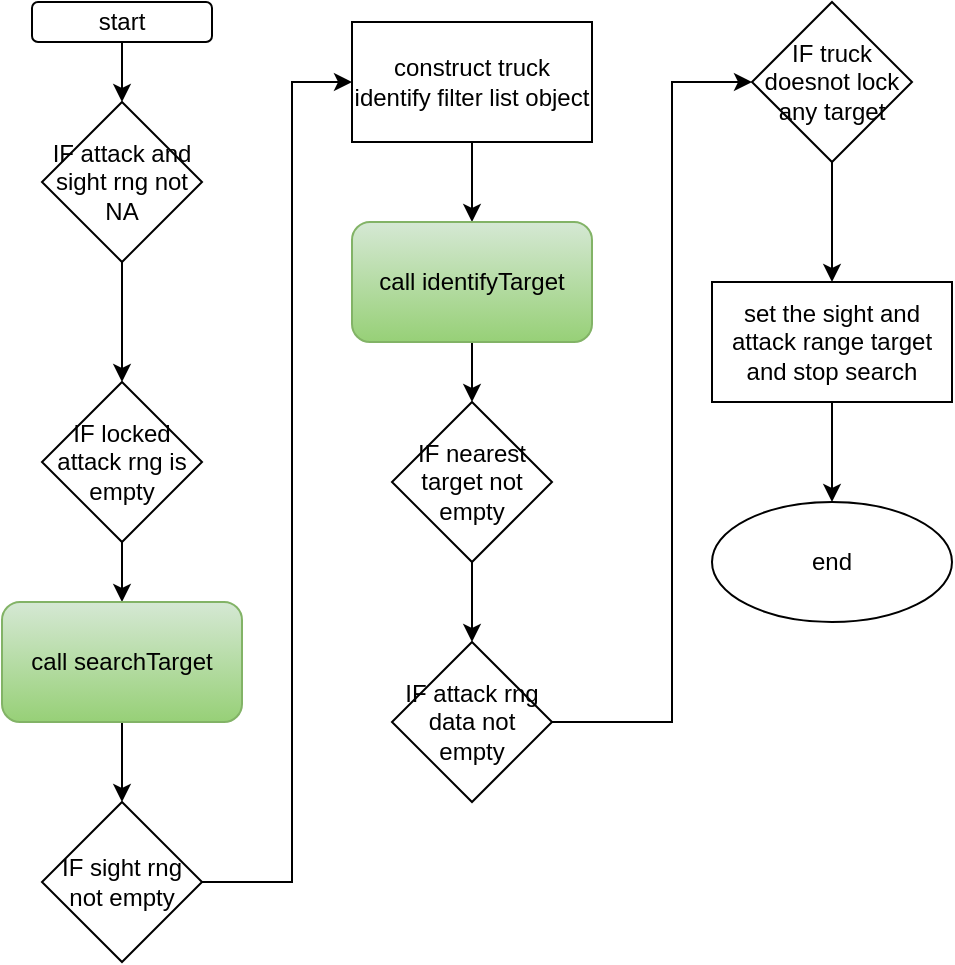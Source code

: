 <mxfile version="17.5.0" type="github">
  <diagram id="nBlTiAQr5lRcIrWAX9Rl" name="Page-1">
    <mxGraphModel dx="1038" dy="579" grid="1" gridSize="10" guides="1" tooltips="1" connect="1" arrows="1" fold="1" page="1" pageScale="1" pageWidth="850" pageHeight="1100" math="0" shadow="0">
      <root>
        <mxCell id="0" />
        <mxCell id="1" parent="0" />
        <mxCell id="kHeKk0gD_qZ5hJ97OodY-4" value="" style="edgeStyle=orthogonalEdgeStyle;rounded=0;orthogonalLoop=1;jettySize=auto;html=1;" edge="1" parent="1" source="kHeKk0gD_qZ5hJ97OodY-1" target="kHeKk0gD_qZ5hJ97OodY-3">
          <mxGeometry relative="1" as="geometry" />
        </mxCell>
        <mxCell id="kHeKk0gD_qZ5hJ97OodY-1" value="start" style="rounded=1;whiteSpace=wrap;html=1;" vertex="1" parent="1">
          <mxGeometry x="80" y="30" width="90" height="20" as="geometry" />
        </mxCell>
        <mxCell id="kHeKk0gD_qZ5hJ97OodY-6" value="" style="edgeStyle=orthogonalEdgeStyle;rounded=0;orthogonalLoop=1;jettySize=auto;html=1;" edge="1" parent="1" source="kHeKk0gD_qZ5hJ97OodY-3" target="kHeKk0gD_qZ5hJ97OodY-5">
          <mxGeometry relative="1" as="geometry" />
        </mxCell>
        <mxCell id="kHeKk0gD_qZ5hJ97OodY-3" value="IF attack and sight rng not NA" style="rhombus;whiteSpace=wrap;html=1;" vertex="1" parent="1">
          <mxGeometry x="85" y="80" width="80" height="80" as="geometry" />
        </mxCell>
        <mxCell id="kHeKk0gD_qZ5hJ97OodY-9" value="" style="edgeStyle=orthogonalEdgeStyle;rounded=0;orthogonalLoop=1;jettySize=auto;html=1;" edge="1" parent="1" source="kHeKk0gD_qZ5hJ97OodY-5" target="kHeKk0gD_qZ5hJ97OodY-7">
          <mxGeometry relative="1" as="geometry" />
        </mxCell>
        <mxCell id="kHeKk0gD_qZ5hJ97OodY-5" value="IF locked attack rng is empty" style="rhombus;whiteSpace=wrap;html=1;" vertex="1" parent="1">
          <mxGeometry x="85" y="220" width="80" height="80" as="geometry" />
        </mxCell>
        <mxCell id="kHeKk0gD_qZ5hJ97OodY-11" value="" style="edgeStyle=orthogonalEdgeStyle;rounded=0;orthogonalLoop=1;jettySize=auto;html=1;" edge="1" parent="1" source="kHeKk0gD_qZ5hJ97OodY-7" target="kHeKk0gD_qZ5hJ97OodY-10">
          <mxGeometry relative="1" as="geometry" />
        </mxCell>
        <mxCell id="kHeKk0gD_qZ5hJ97OodY-7" value="call&amp;nbsp;searchTarget" style="rounded=1;whiteSpace=wrap;html=1;fillColor=#d5e8d4;gradientColor=#97d077;strokeColor=#82b366;" vertex="1" parent="1">
          <mxGeometry x="65" y="330" width="120" height="60" as="geometry" />
        </mxCell>
        <mxCell id="kHeKk0gD_qZ5hJ97OodY-13" value="" style="edgeStyle=orthogonalEdgeStyle;rounded=0;orthogonalLoop=1;jettySize=auto;html=1;" edge="1" parent="1" source="kHeKk0gD_qZ5hJ97OodY-10" target="kHeKk0gD_qZ5hJ97OodY-12">
          <mxGeometry relative="1" as="geometry">
            <Array as="points">
              <mxPoint x="210" y="470" />
              <mxPoint x="210" y="70" />
            </Array>
          </mxGeometry>
        </mxCell>
        <mxCell id="kHeKk0gD_qZ5hJ97OodY-10" value="IF sight rng not empty" style="rhombus;whiteSpace=wrap;html=1;" vertex="1" parent="1">
          <mxGeometry x="85" y="430" width="80" height="80" as="geometry" />
        </mxCell>
        <mxCell id="kHeKk0gD_qZ5hJ97OodY-15" value="" style="edgeStyle=orthogonalEdgeStyle;rounded=0;orthogonalLoop=1;jettySize=auto;html=1;" edge="1" parent="1" source="kHeKk0gD_qZ5hJ97OodY-12" target="kHeKk0gD_qZ5hJ97OodY-14">
          <mxGeometry relative="1" as="geometry" />
        </mxCell>
        <mxCell id="kHeKk0gD_qZ5hJ97OodY-12" value="construct truck identify filter list object" style="whiteSpace=wrap;html=1;" vertex="1" parent="1">
          <mxGeometry x="240" y="40" width="120" height="60" as="geometry" />
        </mxCell>
        <mxCell id="kHeKk0gD_qZ5hJ97OodY-17" value="" style="edgeStyle=orthogonalEdgeStyle;rounded=0;orthogonalLoop=1;jettySize=auto;html=1;" edge="1" parent="1" source="kHeKk0gD_qZ5hJ97OodY-14" target="kHeKk0gD_qZ5hJ97OodY-16">
          <mxGeometry relative="1" as="geometry" />
        </mxCell>
        <mxCell id="kHeKk0gD_qZ5hJ97OodY-14" value="call&amp;nbsp;identifyTarget" style="rounded=1;whiteSpace=wrap;html=1;fillColor=#d5e8d4;gradientColor=#97d077;strokeColor=#82b366;" vertex="1" parent="1">
          <mxGeometry x="240" y="140" width="120" height="60" as="geometry" />
        </mxCell>
        <mxCell id="kHeKk0gD_qZ5hJ97OodY-19" value="" style="edgeStyle=orthogonalEdgeStyle;rounded=0;orthogonalLoop=1;jettySize=auto;html=1;" edge="1" parent="1" source="kHeKk0gD_qZ5hJ97OodY-16" target="kHeKk0gD_qZ5hJ97OodY-18">
          <mxGeometry relative="1" as="geometry" />
        </mxCell>
        <mxCell id="kHeKk0gD_qZ5hJ97OodY-16" value="IF nearest target not empty" style="rhombus;whiteSpace=wrap;html=1;" vertex="1" parent="1">
          <mxGeometry x="260" y="230" width="80" height="80" as="geometry" />
        </mxCell>
        <mxCell id="kHeKk0gD_qZ5hJ97OodY-21" value="" style="edgeStyle=orthogonalEdgeStyle;rounded=0;orthogonalLoop=1;jettySize=auto;html=1;" edge="1" parent="1" source="kHeKk0gD_qZ5hJ97OodY-18" target="kHeKk0gD_qZ5hJ97OodY-20">
          <mxGeometry relative="1" as="geometry">
            <Array as="points">
              <mxPoint x="400" y="390" />
              <mxPoint x="400" y="70" />
            </Array>
          </mxGeometry>
        </mxCell>
        <mxCell id="kHeKk0gD_qZ5hJ97OodY-18" value="IF attack rng data not empty" style="rhombus;whiteSpace=wrap;html=1;" vertex="1" parent="1">
          <mxGeometry x="260" y="350" width="80" height="80" as="geometry" />
        </mxCell>
        <mxCell id="kHeKk0gD_qZ5hJ97OodY-23" value="" style="edgeStyle=orthogonalEdgeStyle;rounded=0;orthogonalLoop=1;jettySize=auto;html=1;" edge="1" parent="1" source="kHeKk0gD_qZ5hJ97OodY-20" target="kHeKk0gD_qZ5hJ97OodY-22">
          <mxGeometry relative="1" as="geometry" />
        </mxCell>
        <mxCell id="kHeKk0gD_qZ5hJ97OodY-20" value="IF truck doesnot lock any target" style="rhombus;whiteSpace=wrap;html=1;" vertex="1" parent="1">
          <mxGeometry x="440" y="30" width="80" height="80" as="geometry" />
        </mxCell>
        <mxCell id="kHeKk0gD_qZ5hJ97OodY-25" value="" style="edgeStyle=orthogonalEdgeStyle;rounded=0;orthogonalLoop=1;jettySize=auto;html=1;" edge="1" parent="1" source="kHeKk0gD_qZ5hJ97OodY-22" target="kHeKk0gD_qZ5hJ97OodY-24">
          <mxGeometry relative="1" as="geometry" />
        </mxCell>
        <mxCell id="kHeKk0gD_qZ5hJ97OodY-22" value="set the sight and attack range target and stop search" style="whiteSpace=wrap;html=1;" vertex="1" parent="1">
          <mxGeometry x="420" y="170" width="120" height="60" as="geometry" />
        </mxCell>
        <mxCell id="kHeKk0gD_qZ5hJ97OodY-24" value="end" style="ellipse;whiteSpace=wrap;html=1;" vertex="1" parent="1">
          <mxGeometry x="420" y="280" width="120" height="60" as="geometry" />
        </mxCell>
      </root>
    </mxGraphModel>
  </diagram>
</mxfile>
